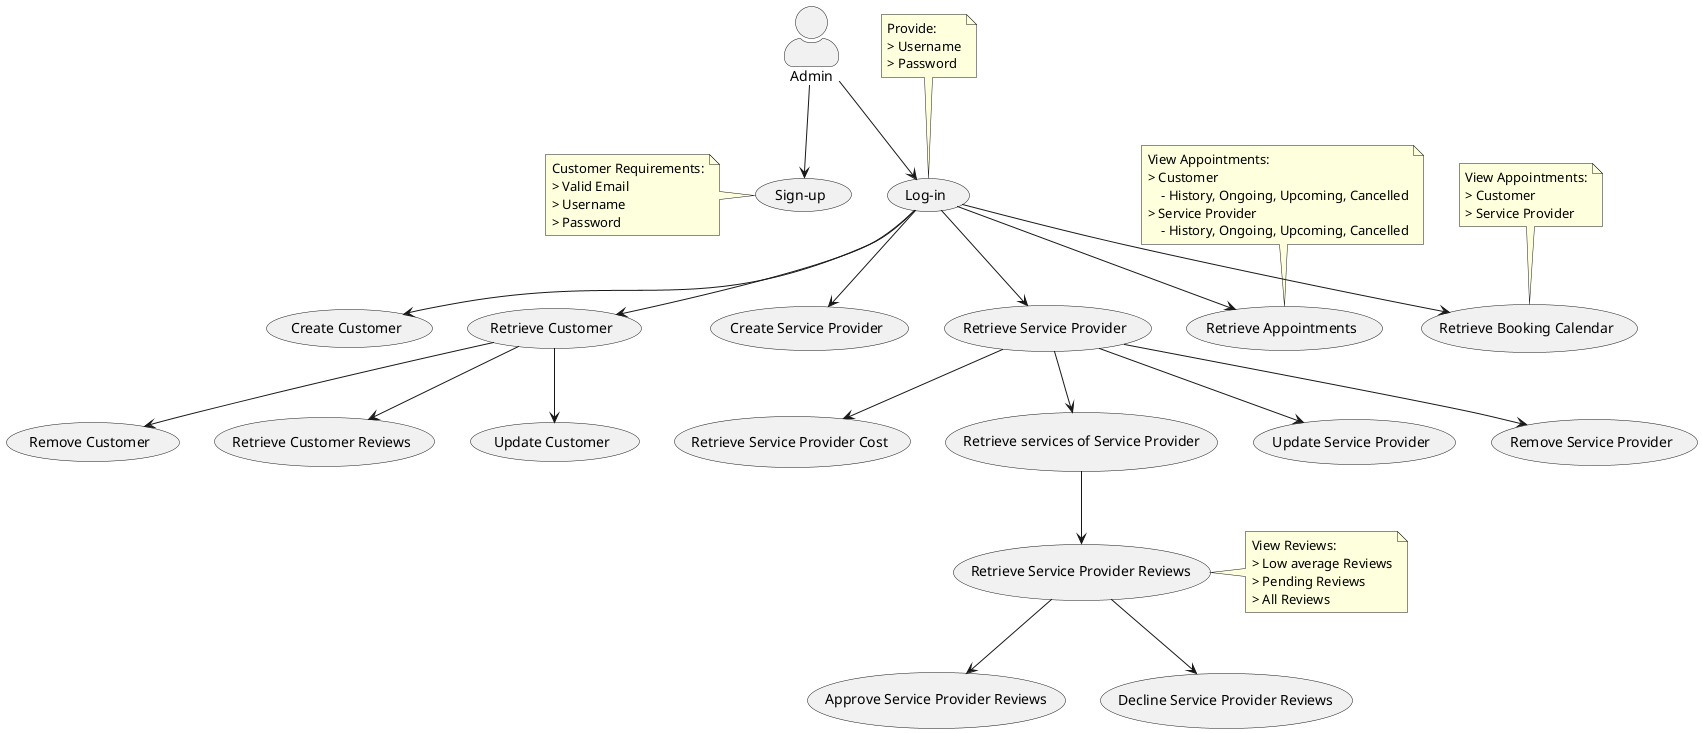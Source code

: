 @startuml
top to bottom direction
skinparam actorStyle awesome

actor Admin

Admin --> (Sign-up)
Admin --> (Log-in)

(Log-in) --> (Create Service Provider)
(Log-in) --> (Retrieve Service Provider)

(Log-in) --> (Create Customer)
(Log-in) --> (Retrieve Customer)
(Log-in) --> (Retrieve Appointments)
(Log-in) --> (Retrieve Booking Calendar)

(Retrieve Service Provider) --> (Update Service Provider)
(Retrieve Service Provider) --> (Remove Service Provider)
(Retrieve Service Provider) --> (Retrieve Service Provider Cost)
(Retrieve Service Provider) --> (Retrieve services of Service Provider)
(Retrieve services of Service Provider) --> (Retrieve Service Provider Reviews)
(Retrieve Service Provider Reviews) --> (Approve Service Provider Reviews)
(Retrieve Service Provider Reviews) --> (Decline Service Provider Reviews)

(Retrieve Customer) --> (Update Customer)
(Retrieve Customer) --> (Remove Customer)
(Retrieve Customer) --> (Retrieve Customer Reviews)

' NOTE
note left of (Sign-up)
Customer Requirements:
> Valid Email
> Username
> Password
end note

note top of (Log-in)
Provide:
> Username
> Password
end note

note right of (Retrieve Service Provider Reviews)
View Reviews:
> Low average Reviews
> Pending Reviews
> All Reviews
end note

note top of (Retrieve Appointments)
View Appointments:
> Customer
    - History, Ongoing, Upcoming, Cancelled
> Service Provider
    - History, Ongoing, Upcoming, Cancelled
end note

note top of (Retrieve Booking Calendar)
View Appointments:
> Customer
> Service Provider
end note
@enduml